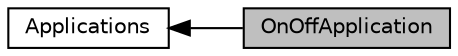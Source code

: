 digraph "OnOffApplication"
{
  edge [fontname="Helvetica",fontsize="10",labelfontname="Helvetica",labelfontsize="10"];
  node [fontname="Helvetica",fontsize="10",shape=box];
  rankdir=LR;
  Node1 [label="OnOffApplication",height=0.2,width=0.4,color="black", fillcolor="grey75", style="filled", fontcolor="black",tooltip="This traffic generator follows an On/Off pattern: after Application::StartApplication is called,..."];
  Node2 [label="Applications",height=0.2,width=0.4,color="black", fillcolor="white", style="filled",URL="$group__applications.html",tooltip="This section documents the API of the ns-3 applications module."];
  Node2->Node1 [shape=plaintext, dir="back", style="solid"];
}
